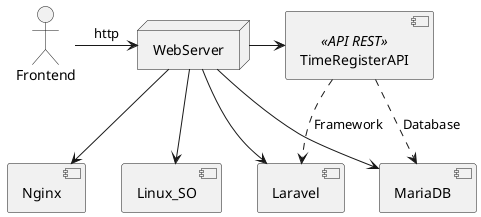 @startuml

Actor Frontend
node WebServer
component TimeRegisterAPI <<API REST>>
component Laravel
component MariaDB
component Nginx
component Linux_SO

Frontend -> WebServer : http
WebServer -right-> TimeRegisterAPI 
TimeRegisterAPI .down.> Laravel : Framework
TimeRegisterAPI ..> MariaDB : Database
WebServer -down-> Nginx 
WebServer -down-> Linux_SO 
WebServer -down-> MariaDB 
WebServer -down-> Laravel
@enduml
